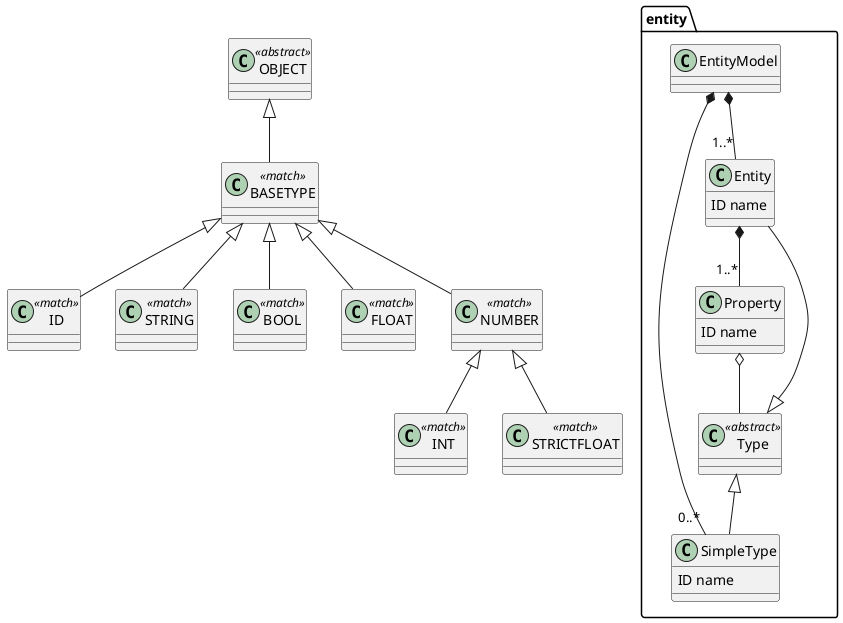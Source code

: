 @startuml
            set namespaceSeparator .
        entity.EntityModel *-- "0..*" entity.SimpleType
entity.EntityModel *-- "1..*" entity.Entity
class entity.EntityModel  {
}


entity.Entity *-- "1..*" entity.Property
class entity.Entity  {
ID name
}


entity.Property o-- entity.Type
class entity.Property  {
ID name
}


class entity.Type <<abstract>> {
}

entity.Type <|-- entity.SimpleType
entity.Type <|-- entity.Entity

class entity.SimpleType  {
ID name
}


class ID <<match>> {
}


class STRING <<match>> {
}


class BOOL <<match>> {
}


class INT <<match>> {
}


class FLOAT <<match>> {
}


class STRICTFLOAT <<match>> {
}


class NUMBER <<match>> {
}

NUMBER <|-- STRICTFLOAT
NUMBER <|-- INT

class BASETYPE <<match>> {
}

BASETYPE <|-- NUMBER
BASETYPE <|-- FLOAT
BASETYPE <|-- BOOL
BASETYPE <|-- ID
BASETYPE <|-- STRING

class OBJECT <<abstract>> {
}

OBJECT <|-- BASETYPE

@enduml
